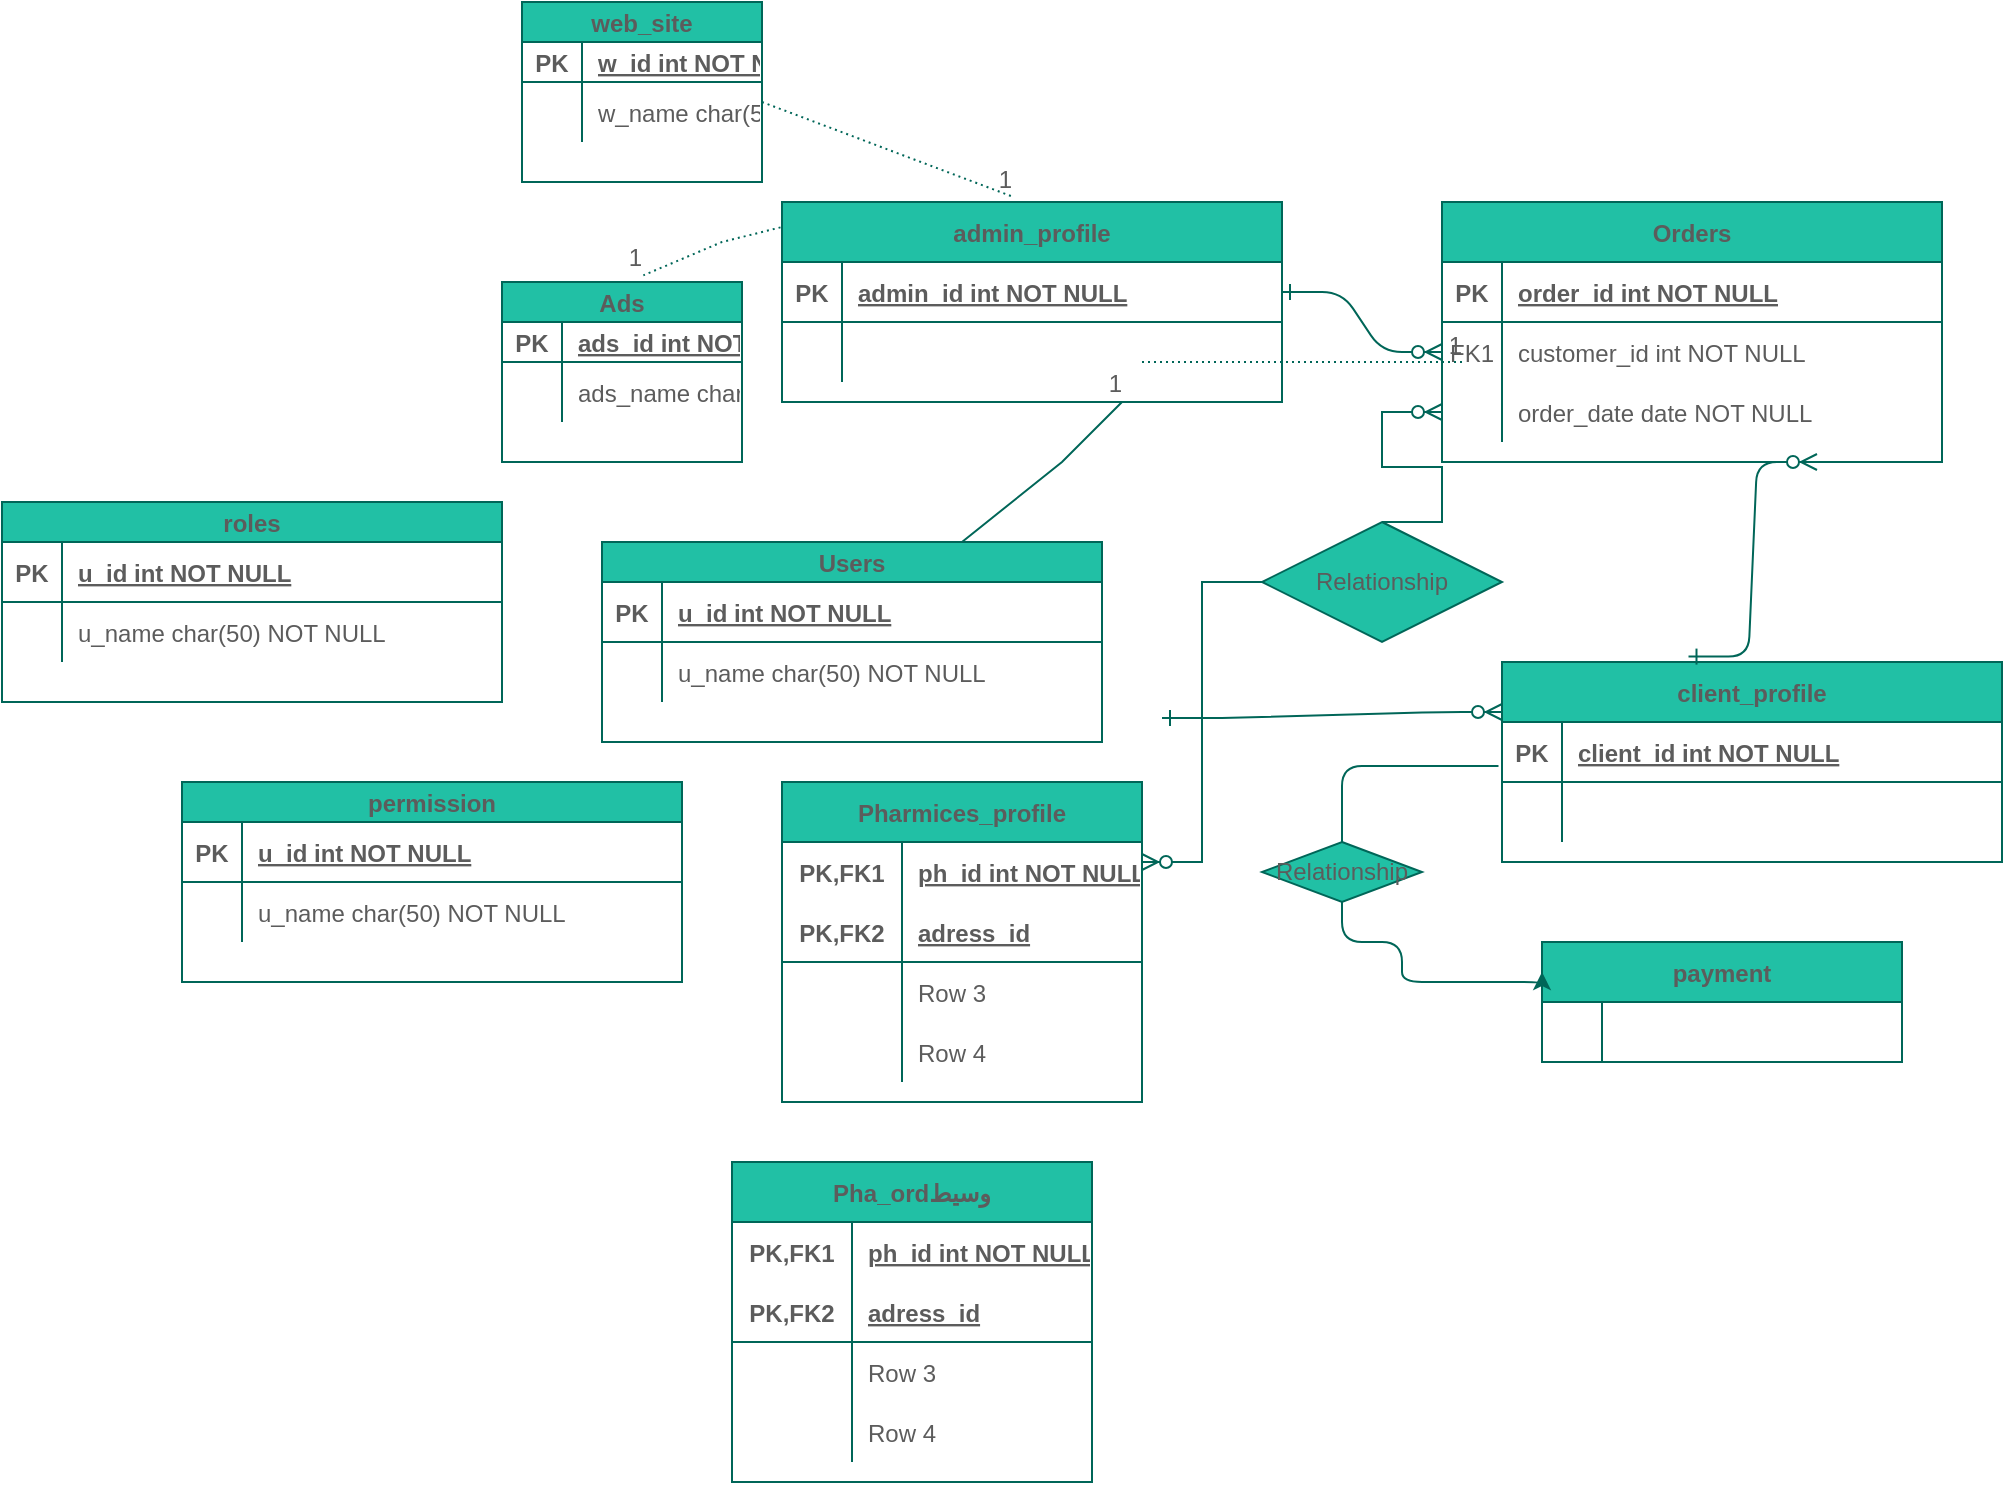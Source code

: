 <mxfile version="17.4.2" type="device"><diagram id="R2lEEEUBdFMjLlhIrx00" name="Page-1"><mxGraphModel dx="1625" dy="539" grid="1" gridSize="10" guides="1" tooltips="1" connect="1" arrows="1" fold="1" page="1" pageScale="1" pageWidth="850" pageHeight="1100" math="0" shadow="0" extFonts="Permanent Marker^https://fonts.googleapis.com/css?family=Permanent+Marker"><root><mxCell id="0"/><mxCell id="1" parent="0"/><mxCell id="C-vyLk0tnHw3VtMMgP7b-1" value="" style="edgeStyle=entityRelationEdgeStyle;endArrow=ERzeroToMany;startArrow=ERone;endFill=1;startFill=0;strokeColor=#006658;fontColor=#5C5C5C;" parent="1" source="C-vyLk0tnHw3VtMMgP7b-24" target="C-vyLk0tnHw3VtMMgP7b-6" edge="1"><mxGeometry width="100" height="100" relative="1" as="geometry"><mxPoint x="340" y="720" as="sourcePoint"/><mxPoint x="440" y="620" as="targetPoint"/></mxGeometry></mxCell><mxCell id="C-vyLk0tnHw3VtMMgP7b-2" value="Orders" style="shape=table;startSize=30;container=1;collapsible=1;childLayout=tableLayout;fixedRows=1;rowLines=0;fontStyle=1;align=center;resizeLast=1;fillColor=#21C0A5;strokeColor=#006658;fontColor=#5C5C5C;" parent="1" vertex="1"><mxGeometry x="450" y="120" width="250" height="130" as="geometry"/></mxCell><mxCell id="C-vyLk0tnHw3VtMMgP7b-3" value="" style="shape=partialRectangle;collapsible=0;dropTarget=0;pointerEvents=0;fillColor=none;points=[[0,0.5],[1,0.5]];portConstraint=eastwest;top=0;left=0;right=0;bottom=1;strokeColor=#006658;fontColor=#5C5C5C;" parent="C-vyLk0tnHw3VtMMgP7b-2" vertex="1"><mxGeometry y="30" width="250" height="30" as="geometry"/></mxCell><mxCell id="C-vyLk0tnHw3VtMMgP7b-4" value="PK" style="shape=partialRectangle;overflow=hidden;connectable=0;fillColor=none;top=0;left=0;bottom=0;right=0;fontStyle=1;strokeColor=#006658;fontColor=#5C5C5C;" parent="C-vyLk0tnHw3VtMMgP7b-3" vertex="1"><mxGeometry width="30" height="30" as="geometry"><mxRectangle width="30" height="30" as="alternateBounds"/></mxGeometry></mxCell><mxCell id="C-vyLk0tnHw3VtMMgP7b-5" value="order_id int NOT NULL " style="shape=partialRectangle;overflow=hidden;connectable=0;fillColor=none;top=0;left=0;bottom=0;right=0;align=left;spacingLeft=6;fontStyle=5;strokeColor=#006658;fontColor=#5C5C5C;" parent="C-vyLk0tnHw3VtMMgP7b-3" vertex="1"><mxGeometry x="30" width="220" height="30" as="geometry"><mxRectangle width="220" height="30" as="alternateBounds"/></mxGeometry></mxCell><mxCell id="C-vyLk0tnHw3VtMMgP7b-6" value="" style="shape=partialRectangle;collapsible=0;dropTarget=0;pointerEvents=0;fillColor=none;points=[[0,0.5],[1,0.5]];portConstraint=eastwest;top=0;left=0;right=0;bottom=0;strokeColor=#006658;fontColor=#5C5C5C;" parent="C-vyLk0tnHw3VtMMgP7b-2" vertex="1"><mxGeometry y="60" width="250" height="30" as="geometry"/></mxCell><mxCell id="C-vyLk0tnHw3VtMMgP7b-7" value="FK1" style="shape=partialRectangle;overflow=hidden;connectable=0;fillColor=none;top=0;left=0;bottom=0;right=0;strokeColor=#006658;fontColor=#5C5C5C;" parent="C-vyLk0tnHw3VtMMgP7b-6" vertex="1"><mxGeometry width="30" height="30" as="geometry"><mxRectangle width="30" height="30" as="alternateBounds"/></mxGeometry></mxCell><mxCell id="C-vyLk0tnHw3VtMMgP7b-8" value="customer_id int NOT NULL" style="shape=partialRectangle;overflow=hidden;connectable=0;fillColor=none;top=0;left=0;bottom=0;right=0;align=left;spacingLeft=6;strokeColor=#006658;fontColor=#5C5C5C;" parent="C-vyLk0tnHw3VtMMgP7b-6" vertex="1"><mxGeometry x="30" width="220" height="30" as="geometry"><mxRectangle width="220" height="30" as="alternateBounds"/></mxGeometry></mxCell><mxCell id="C-vyLk0tnHw3VtMMgP7b-9" value="" style="shape=partialRectangle;collapsible=0;dropTarget=0;pointerEvents=0;fillColor=none;points=[[0,0.5],[1,0.5]];portConstraint=eastwest;top=0;left=0;right=0;bottom=0;strokeColor=#006658;fontColor=#5C5C5C;" parent="C-vyLk0tnHw3VtMMgP7b-2" vertex="1"><mxGeometry y="90" width="250" height="30" as="geometry"/></mxCell><mxCell id="C-vyLk0tnHw3VtMMgP7b-10" value="" style="shape=partialRectangle;overflow=hidden;connectable=0;fillColor=none;top=0;left=0;bottom=0;right=0;strokeColor=#006658;fontColor=#5C5C5C;" parent="C-vyLk0tnHw3VtMMgP7b-9" vertex="1"><mxGeometry width="30" height="30" as="geometry"><mxRectangle width="30" height="30" as="alternateBounds"/></mxGeometry></mxCell><mxCell id="C-vyLk0tnHw3VtMMgP7b-11" value="order_date date NOT NULL" style="shape=partialRectangle;overflow=hidden;connectable=0;fillColor=none;top=0;left=0;bottom=0;right=0;align=left;spacingLeft=6;strokeColor=#006658;fontColor=#5C5C5C;" parent="C-vyLk0tnHw3VtMMgP7b-9" vertex="1"><mxGeometry x="30" width="220" height="30" as="geometry"><mxRectangle width="220" height="30" as="alternateBounds"/></mxGeometry></mxCell><mxCell id="C-vyLk0tnHw3VtMMgP7b-23" value="admin_profile" style="shape=table;startSize=30;container=1;collapsible=1;childLayout=tableLayout;fixedRows=1;rowLines=0;fontStyle=1;align=center;resizeLast=1;fillColor=#21C0A5;strokeColor=#006658;fontColor=#5C5C5C;" parent="1" vertex="1"><mxGeometry x="120" y="120" width="250" height="100" as="geometry"/></mxCell><mxCell id="C-vyLk0tnHw3VtMMgP7b-24" value="" style="shape=partialRectangle;collapsible=0;dropTarget=0;pointerEvents=0;fillColor=none;points=[[0,0.5],[1,0.5]];portConstraint=eastwest;top=0;left=0;right=0;bottom=1;strokeColor=#006658;fontColor=#5C5C5C;" parent="C-vyLk0tnHw3VtMMgP7b-23" vertex="1"><mxGeometry y="30" width="250" height="30" as="geometry"/></mxCell><mxCell id="C-vyLk0tnHw3VtMMgP7b-25" value="PK" style="shape=partialRectangle;overflow=hidden;connectable=0;fillColor=none;top=0;left=0;bottom=0;right=0;fontStyle=1;strokeColor=#006658;fontColor=#5C5C5C;" parent="C-vyLk0tnHw3VtMMgP7b-24" vertex="1"><mxGeometry width="30" height="30" as="geometry"><mxRectangle width="30" height="30" as="alternateBounds"/></mxGeometry></mxCell><mxCell id="C-vyLk0tnHw3VtMMgP7b-26" value="admin_id int NOT NULL " style="shape=partialRectangle;overflow=hidden;connectable=0;fillColor=none;top=0;left=0;bottom=0;right=0;align=left;spacingLeft=6;fontStyle=5;strokeColor=#006658;fontColor=#5C5C5C;" parent="C-vyLk0tnHw3VtMMgP7b-24" vertex="1"><mxGeometry x="30" width="220" height="30" as="geometry"><mxRectangle width="220" height="30" as="alternateBounds"/></mxGeometry></mxCell><mxCell id="C-vyLk0tnHw3VtMMgP7b-27" value="" style="shape=partialRectangle;collapsible=0;dropTarget=0;pointerEvents=0;fillColor=none;points=[[0,0.5],[1,0.5]];portConstraint=eastwest;top=0;left=0;right=0;bottom=0;strokeColor=#006658;fontColor=#5C5C5C;" parent="C-vyLk0tnHw3VtMMgP7b-23" vertex="1"><mxGeometry y="60" width="250" height="30" as="geometry"/></mxCell><mxCell id="C-vyLk0tnHw3VtMMgP7b-28" value="" style="shape=partialRectangle;overflow=hidden;connectable=0;fillColor=none;top=0;left=0;bottom=0;right=0;strokeColor=#006658;fontColor=#5C5C5C;" parent="C-vyLk0tnHw3VtMMgP7b-27" vertex="1"><mxGeometry width="30" height="30" as="geometry"><mxRectangle width="30" height="30" as="alternateBounds"/></mxGeometry></mxCell><mxCell id="C-vyLk0tnHw3VtMMgP7b-29" value="" style="shape=partialRectangle;overflow=hidden;connectable=0;fillColor=none;top=0;left=0;bottom=0;right=0;align=left;spacingLeft=6;strokeColor=#006658;fontColor=#5C5C5C;" parent="C-vyLk0tnHw3VtMMgP7b-27" vertex="1"><mxGeometry x="30" width="220" height="30" as="geometry"><mxRectangle width="220" height="30" as="alternateBounds"/></mxGeometry></mxCell><mxCell id="gOH7i66-4pn9SXp8370Y-1" value="Users" style="shape=table;startSize=20;container=1;collapsible=1;childLayout=tableLayout;fixedRows=1;rowLines=0;fontStyle=1;align=center;resizeLast=1;fillColor=#21C0A5;strokeColor=#006658;fontColor=#5C5C5C;" vertex="1" parent="1"><mxGeometry x="30" y="290" width="250" height="100" as="geometry"/></mxCell><mxCell id="gOH7i66-4pn9SXp8370Y-2" value="" style="shape=partialRectangle;collapsible=0;dropTarget=0;pointerEvents=0;fillColor=none;points=[[0,0.5],[1,0.5]];portConstraint=eastwest;top=0;left=0;right=0;bottom=1;strokeColor=#006658;fontColor=#5C5C5C;" vertex="1" parent="gOH7i66-4pn9SXp8370Y-1"><mxGeometry y="20" width="250" height="30" as="geometry"/></mxCell><mxCell id="gOH7i66-4pn9SXp8370Y-3" value="PK" style="shape=partialRectangle;overflow=hidden;connectable=0;fillColor=none;top=0;left=0;bottom=0;right=0;fontStyle=1;strokeColor=#006658;fontColor=#5C5C5C;" vertex="1" parent="gOH7i66-4pn9SXp8370Y-2"><mxGeometry width="30" height="30" as="geometry"><mxRectangle width="30" height="30" as="alternateBounds"/></mxGeometry></mxCell><mxCell id="gOH7i66-4pn9SXp8370Y-4" value="u_id int NOT NULL " style="shape=partialRectangle;overflow=hidden;connectable=0;fillColor=none;top=0;left=0;bottom=0;right=0;align=left;spacingLeft=6;fontStyle=5;strokeColor=#006658;fontColor=#5C5C5C;" vertex="1" parent="gOH7i66-4pn9SXp8370Y-2"><mxGeometry x="30" width="220" height="30" as="geometry"><mxRectangle width="220" height="30" as="alternateBounds"/></mxGeometry></mxCell><mxCell id="gOH7i66-4pn9SXp8370Y-5" value="" style="shape=partialRectangle;collapsible=0;dropTarget=0;pointerEvents=0;fillColor=none;points=[[0,0.5],[1,0.5]];portConstraint=eastwest;top=0;left=0;right=0;bottom=0;strokeColor=#006658;fontColor=#5C5C5C;" vertex="1" parent="gOH7i66-4pn9SXp8370Y-1"><mxGeometry y="50" width="250" height="30" as="geometry"/></mxCell><mxCell id="gOH7i66-4pn9SXp8370Y-6" value="" style="shape=partialRectangle;overflow=hidden;connectable=0;fillColor=none;top=0;left=0;bottom=0;right=0;strokeColor=#006658;fontColor=#5C5C5C;" vertex="1" parent="gOH7i66-4pn9SXp8370Y-5"><mxGeometry width="30" height="30" as="geometry"><mxRectangle width="30" height="30" as="alternateBounds"/></mxGeometry></mxCell><mxCell id="gOH7i66-4pn9SXp8370Y-7" value="u_name char(50) NOT NULL" style="shape=partialRectangle;overflow=hidden;connectable=0;fillColor=none;top=0;left=0;bottom=0;right=0;align=left;spacingLeft=6;strokeColor=#006658;fontColor=#5C5C5C;" vertex="1" parent="gOH7i66-4pn9SXp8370Y-5"><mxGeometry x="30" width="220" height="30" as="geometry"><mxRectangle width="220" height="30" as="alternateBounds"/></mxGeometry></mxCell><mxCell id="gOH7i66-4pn9SXp8370Y-24" value="client_profile" style="shape=table;startSize=30;container=1;collapsible=1;childLayout=tableLayout;fixedRows=1;rowLines=0;fontStyle=1;align=center;resizeLast=1;fillColor=#21C0A5;strokeColor=#006658;fontColor=#5C5C5C;" vertex="1" parent="1"><mxGeometry x="480" y="350" width="250" height="100" as="geometry"/></mxCell><mxCell id="gOH7i66-4pn9SXp8370Y-25" value="" style="shape=partialRectangle;collapsible=0;dropTarget=0;pointerEvents=0;fillColor=none;points=[[0,0.5],[1,0.5]];portConstraint=eastwest;top=0;left=0;right=0;bottom=1;strokeColor=#006658;fontColor=#5C5C5C;" vertex="1" parent="gOH7i66-4pn9SXp8370Y-24"><mxGeometry y="30" width="250" height="30" as="geometry"/></mxCell><mxCell id="gOH7i66-4pn9SXp8370Y-26" value="PK" style="shape=partialRectangle;overflow=hidden;connectable=0;fillColor=none;top=0;left=0;bottom=0;right=0;fontStyle=1;strokeColor=#006658;fontColor=#5C5C5C;" vertex="1" parent="gOH7i66-4pn9SXp8370Y-25"><mxGeometry width="30" height="30" as="geometry"><mxRectangle width="30" height="30" as="alternateBounds"/></mxGeometry></mxCell><mxCell id="gOH7i66-4pn9SXp8370Y-27" value="client_id int NOT NULL " style="shape=partialRectangle;overflow=hidden;connectable=0;fillColor=none;top=0;left=0;bottom=0;right=0;align=left;spacingLeft=6;fontStyle=5;strokeColor=#006658;fontColor=#5C5C5C;" vertex="1" parent="gOH7i66-4pn9SXp8370Y-25"><mxGeometry x="30" width="220" height="30" as="geometry"><mxRectangle width="220" height="30" as="alternateBounds"/></mxGeometry></mxCell><mxCell id="gOH7i66-4pn9SXp8370Y-28" value="" style="shape=partialRectangle;collapsible=0;dropTarget=0;pointerEvents=0;fillColor=none;points=[[0,0.5],[1,0.5]];portConstraint=eastwest;top=0;left=0;right=0;bottom=0;strokeColor=#006658;fontColor=#5C5C5C;" vertex="1" parent="gOH7i66-4pn9SXp8370Y-24"><mxGeometry y="60" width="250" height="30" as="geometry"/></mxCell><mxCell id="gOH7i66-4pn9SXp8370Y-29" value="" style="shape=partialRectangle;overflow=hidden;connectable=0;fillColor=none;top=0;left=0;bottom=0;right=0;strokeColor=#006658;fontColor=#5C5C5C;" vertex="1" parent="gOH7i66-4pn9SXp8370Y-28"><mxGeometry width="30" height="30" as="geometry"><mxRectangle width="30" height="30" as="alternateBounds"/></mxGeometry></mxCell><mxCell id="gOH7i66-4pn9SXp8370Y-30" value="" style="shape=partialRectangle;overflow=hidden;connectable=0;fillColor=none;top=0;left=0;bottom=0;right=0;align=left;spacingLeft=6;strokeColor=#006658;fontColor=#5C5C5C;" vertex="1" parent="gOH7i66-4pn9SXp8370Y-28"><mxGeometry x="30" width="220" height="30" as="geometry"><mxRectangle width="220" height="30" as="alternateBounds"/></mxGeometry></mxCell><mxCell id="gOH7i66-4pn9SXp8370Y-31" value="" style="edgeStyle=entityRelationEdgeStyle;endArrow=ERzeroToMany;startArrow=ERone;endFill=1;startFill=0;exitX=0.416;exitY=-0.02;exitDx=0;exitDy=0;exitPerimeter=0;entryX=0;entryY=0.25;entryDx=0;entryDy=0;strokeColor=#006658;fontColor=#5C5C5C;" edge="1" parent="1" target="gOH7i66-4pn9SXp8370Y-24"><mxGeometry width="100" height="100" relative="1" as="geometry"><mxPoint x="310" y="378" as="sourcePoint"/><mxPoint x="436" y="340" as="targetPoint"/></mxGeometry></mxCell><mxCell id="gOH7i66-4pn9SXp8370Y-33" value="" style="edgeStyle=entityRelationEdgeStyle;fontSize=12;html=1;endArrow=ERzeroToMany;endFill=1;startArrow=none;rounded=0;entryX=0;entryY=0.5;entryDx=0;entryDy=0;strokeColor=#006658;fontColor=#5C5C5C;exitX=0.5;exitY=0;exitDx=0;exitDy=0;" edge="1" parent="1" source="gOH7i66-4pn9SXp8370Y-75" target="C-vyLk0tnHw3VtMMgP7b-9"><mxGeometry width="100" height="100" relative="1" as="geometry"><mxPoint x="300" y="450" as="sourcePoint"/><mxPoint x="400" y="350" as="targetPoint"/></mxGeometry></mxCell><mxCell id="gOH7i66-4pn9SXp8370Y-34" value="" style="edgeStyle=entityRelationEdgeStyle;endArrow=ERzeroToMany;startArrow=ERone;endFill=1;startFill=0;exitX=0.373;exitY=-0.027;exitDx=0;exitDy=0;exitPerimeter=0;entryX=0.75;entryY=1;entryDx=0;entryDy=0;strokeColor=#006658;fontColor=#5C5C5C;" edge="1" parent="1" source="gOH7i66-4pn9SXp8370Y-24" target="C-vyLk0tnHw3VtMMgP7b-2"><mxGeometry width="100" height="100" relative="1" as="geometry"><mxPoint x="460" y="290" as="sourcePoint"/><mxPoint x="650" y="297" as="targetPoint"/></mxGeometry></mxCell><mxCell id="gOH7i66-4pn9SXp8370Y-35" value="Ads" style="shape=table;startSize=20;container=1;collapsible=1;childLayout=tableLayout;fixedRows=1;rowLines=0;fontStyle=1;align=center;resizeLast=1;fillColor=#21C0A5;strokeColor=#006658;fontColor=#5C5C5C;" vertex="1" parent="1"><mxGeometry x="-20" y="160" width="120" height="90" as="geometry"/></mxCell><mxCell id="gOH7i66-4pn9SXp8370Y-36" value="" style="shape=partialRectangle;collapsible=0;dropTarget=0;pointerEvents=0;fillColor=none;points=[[0,0.5],[1,0.5]];portConstraint=eastwest;top=0;left=0;right=0;bottom=1;strokeColor=#006658;fontColor=#5C5C5C;" vertex="1" parent="gOH7i66-4pn9SXp8370Y-35"><mxGeometry y="20" width="120" height="20" as="geometry"/></mxCell><mxCell id="gOH7i66-4pn9SXp8370Y-37" value="PK" style="shape=partialRectangle;overflow=hidden;connectable=0;fillColor=none;top=0;left=0;bottom=0;right=0;fontStyle=1;strokeColor=#006658;fontColor=#5C5C5C;" vertex="1" parent="gOH7i66-4pn9SXp8370Y-36"><mxGeometry width="30" height="20" as="geometry"><mxRectangle width="30" height="20" as="alternateBounds"/></mxGeometry></mxCell><mxCell id="gOH7i66-4pn9SXp8370Y-38" value="ads_id int NOT NULL " style="shape=partialRectangle;overflow=hidden;connectable=0;fillColor=none;top=0;left=0;bottom=0;right=0;align=left;spacingLeft=6;fontStyle=5;strokeColor=#006658;fontColor=#5C5C5C;" vertex="1" parent="gOH7i66-4pn9SXp8370Y-36"><mxGeometry x="30" width="90" height="20" as="geometry"><mxRectangle width="90" height="20" as="alternateBounds"/></mxGeometry></mxCell><mxCell id="gOH7i66-4pn9SXp8370Y-39" value="" style="shape=partialRectangle;collapsible=0;dropTarget=0;pointerEvents=0;fillColor=none;points=[[0,0.5],[1,0.5]];portConstraint=eastwest;top=0;left=0;right=0;bottom=0;strokeColor=#006658;fontColor=#5C5C5C;" vertex="1" parent="gOH7i66-4pn9SXp8370Y-35"><mxGeometry y="40" width="120" height="30" as="geometry"/></mxCell><mxCell id="gOH7i66-4pn9SXp8370Y-40" value="" style="shape=partialRectangle;overflow=hidden;connectable=0;fillColor=none;top=0;left=0;bottom=0;right=0;strokeColor=#006658;fontColor=#5C5C5C;" vertex="1" parent="gOH7i66-4pn9SXp8370Y-39"><mxGeometry width="30" height="30" as="geometry"><mxRectangle width="30" height="30" as="alternateBounds"/></mxGeometry></mxCell><mxCell id="gOH7i66-4pn9SXp8370Y-41" value="ads_name char(50) NOT NULL" style="shape=partialRectangle;overflow=hidden;connectable=0;fillColor=none;top=0;left=0;bottom=0;right=0;align=left;spacingLeft=6;strokeColor=#006658;fontColor=#5C5C5C;" vertex="1" parent="gOH7i66-4pn9SXp8370Y-39"><mxGeometry x="30" width="90" height="30" as="geometry"><mxRectangle width="90" height="30" as="alternateBounds"/></mxGeometry></mxCell><mxCell id="gOH7i66-4pn9SXp8370Y-42" value="web_site" style="shape=table;startSize=20;container=1;collapsible=1;childLayout=tableLayout;fixedRows=1;rowLines=0;fontStyle=1;align=center;resizeLast=1;fillColor=#21C0A5;strokeColor=#006658;fontColor=#5C5C5C;" vertex="1" parent="1"><mxGeometry x="-10" y="20" width="120" height="90" as="geometry"/></mxCell><mxCell id="gOH7i66-4pn9SXp8370Y-43" value="" style="shape=partialRectangle;collapsible=0;dropTarget=0;pointerEvents=0;fillColor=none;points=[[0,0.5],[1,0.5]];portConstraint=eastwest;top=0;left=0;right=0;bottom=1;strokeColor=#006658;fontColor=#5C5C5C;" vertex="1" parent="gOH7i66-4pn9SXp8370Y-42"><mxGeometry y="20" width="120" height="20" as="geometry"/></mxCell><mxCell id="gOH7i66-4pn9SXp8370Y-44" value="PK" style="shape=partialRectangle;overflow=hidden;connectable=0;fillColor=none;top=0;left=0;bottom=0;right=0;fontStyle=1;strokeColor=#006658;fontColor=#5C5C5C;" vertex="1" parent="gOH7i66-4pn9SXp8370Y-43"><mxGeometry width="30" height="20" as="geometry"><mxRectangle width="30" height="20" as="alternateBounds"/></mxGeometry></mxCell><mxCell id="gOH7i66-4pn9SXp8370Y-45" value="w_id int NOT NULL " style="shape=partialRectangle;overflow=hidden;connectable=0;fillColor=none;top=0;left=0;bottom=0;right=0;align=left;spacingLeft=6;fontStyle=5;strokeColor=#006658;fontColor=#5C5C5C;" vertex="1" parent="gOH7i66-4pn9SXp8370Y-43"><mxGeometry x="30" width="90" height="20" as="geometry"><mxRectangle width="90" height="20" as="alternateBounds"/></mxGeometry></mxCell><mxCell id="gOH7i66-4pn9SXp8370Y-46" value="" style="shape=partialRectangle;collapsible=0;dropTarget=0;pointerEvents=0;fillColor=none;points=[[0,0.5],[1,0.5]];portConstraint=eastwest;top=0;left=0;right=0;bottom=0;strokeColor=#006658;fontColor=#5C5C5C;" vertex="1" parent="gOH7i66-4pn9SXp8370Y-42"><mxGeometry y="40" width="120" height="30" as="geometry"/></mxCell><mxCell id="gOH7i66-4pn9SXp8370Y-47" value="" style="shape=partialRectangle;overflow=hidden;connectable=0;fillColor=none;top=0;left=0;bottom=0;right=0;strokeColor=#006658;fontColor=#5C5C5C;" vertex="1" parent="gOH7i66-4pn9SXp8370Y-46"><mxGeometry width="30" height="30" as="geometry"><mxRectangle width="30" height="30" as="alternateBounds"/></mxGeometry></mxCell><mxCell id="gOH7i66-4pn9SXp8370Y-48" value="w_name char(50) NOT NULL" style="shape=partialRectangle;overflow=hidden;connectable=0;fillColor=none;top=0;left=0;bottom=0;right=0;align=left;spacingLeft=6;strokeColor=#006658;fontColor=#5C5C5C;" vertex="1" parent="gOH7i66-4pn9SXp8370Y-46"><mxGeometry x="30" width="90" height="30" as="geometry"><mxRectangle width="90" height="30" as="alternateBounds"/></mxGeometry></mxCell><mxCell id="gOH7i66-4pn9SXp8370Y-53" value="" style="endArrow=none;html=1;rounded=0;dashed=1;dashPattern=1 2;strokeColor=#006658;fontColor=#5C5C5C;" edge="1" parent="1"><mxGeometry relative="1" as="geometry"><mxPoint x="300" y="200" as="sourcePoint"/><mxPoint x="460" y="200" as="targetPoint"/></mxGeometry></mxCell><mxCell id="gOH7i66-4pn9SXp8370Y-54" value="1" style="resizable=0;html=1;align=right;verticalAlign=bottom;fillColor=#21C0A5;strokeColor=#006658;fontColor=#5C5C5C;" connectable="0" vertex="1" parent="gOH7i66-4pn9SXp8370Y-53"><mxGeometry x="1" relative="1" as="geometry"/></mxCell><mxCell id="gOH7i66-4pn9SXp8370Y-55" value="" style="endArrow=none;html=1;rounded=0;dashed=1;dashPattern=1 2;entryX=0.461;entryY=-0.027;entryDx=0;entryDy=0;entryPerimeter=0;strokeColor=#006658;fontColor=#5C5C5C;" edge="1" parent="1" target="C-vyLk0tnHw3VtMMgP7b-23"><mxGeometry relative="1" as="geometry"><mxPoint x="110" y="70" as="sourcePoint"/><mxPoint x="270" y="70" as="targetPoint"/><Array as="points"/></mxGeometry></mxCell><mxCell id="gOH7i66-4pn9SXp8370Y-56" value="1" style="resizable=0;html=1;align=right;verticalAlign=bottom;fillColor=#21C0A5;strokeColor=#006658;fontColor=#5C5C5C;" connectable="0" vertex="1" parent="gOH7i66-4pn9SXp8370Y-55"><mxGeometry x="1" relative="1" as="geometry"/></mxCell><mxCell id="gOH7i66-4pn9SXp8370Y-57" value="" style="endArrow=none;html=1;rounded=0;dashed=1;dashPattern=1 2;entryX=0.589;entryY=-0.037;entryDx=0;entryDy=0;exitX=-0.003;exitY=0.127;exitDx=0;exitDy=0;exitPerimeter=0;entryPerimeter=0;strokeColor=#006658;fontColor=#5C5C5C;" edge="1" parent="1" source="C-vyLk0tnHw3VtMMgP7b-23" target="gOH7i66-4pn9SXp8370Y-35"><mxGeometry relative="1" as="geometry"><mxPoint x="120" y="80" as="sourcePoint"/><mxPoint x="245.25" y="127.3" as="targetPoint"/><Array as="points"><mxPoint x="90" y="140"/></Array></mxGeometry></mxCell><mxCell id="gOH7i66-4pn9SXp8370Y-58" value="1" style="resizable=0;html=1;align=right;verticalAlign=bottom;fillColor=#21C0A5;strokeColor=#006658;fontColor=#5C5C5C;" connectable="0" vertex="1" parent="gOH7i66-4pn9SXp8370Y-57"><mxGeometry x="1" relative="1" as="geometry"/></mxCell><mxCell id="gOH7i66-4pn9SXp8370Y-64" value="" style="endArrow=none;html=1;rounded=0;strokeColor=#006658;fontColor=#5C5C5C;" edge="1" parent="1"><mxGeometry relative="1" as="geometry"><mxPoint x="210" y="290" as="sourcePoint"/><mxPoint x="290" y="220" as="targetPoint"/><Array as="points"><mxPoint x="260" y="250"/></Array></mxGeometry></mxCell><mxCell id="gOH7i66-4pn9SXp8370Y-65" value="1" style="resizable=0;html=1;align=right;verticalAlign=bottom;fillColor=#21C0A5;strokeColor=#006658;fontColor=#5C5C5C;" connectable="0" vertex="1" parent="gOH7i66-4pn9SXp8370Y-64"><mxGeometry x="1" relative="1" as="geometry"/></mxCell><mxCell id="gOH7i66-4pn9SXp8370Y-66" value="payment" style="shape=table;startSize=30;container=1;collapsible=1;childLayout=tableLayout;fixedRows=1;rowLines=0;fontStyle=1;align=center;resizeLast=1;fillColor=#21C0A5;strokeColor=#006658;fontColor=#5C5C5C;" vertex="1" parent="1"><mxGeometry x="500" y="490" width="180" height="60" as="geometry"/></mxCell><mxCell id="gOH7i66-4pn9SXp8370Y-70" value="" style="shape=partialRectangle;collapsible=0;dropTarget=0;pointerEvents=0;fillColor=none;points=[[0,0.5],[1,0.5]];portConstraint=eastwest;top=0;left=0;right=0;bottom=0;strokeColor=#006658;fontColor=#5C5C5C;" vertex="1" parent="gOH7i66-4pn9SXp8370Y-66"><mxGeometry y="30" width="180" height="30" as="geometry"/></mxCell><mxCell id="gOH7i66-4pn9SXp8370Y-71" value="" style="shape=partialRectangle;overflow=hidden;connectable=0;fillColor=none;top=0;left=0;bottom=0;right=0;strokeColor=#006658;fontColor=#5C5C5C;" vertex="1" parent="gOH7i66-4pn9SXp8370Y-70"><mxGeometry width="30" height="30" as="geometry"><mxRectangle width="30" height="30" as="alternateBounds"/></mxGeometry></mxCell><mxCell id="gOH7i66-4pn9SXp8370Y-72" value="" style="shape=partialRectangle;overflow=hidden;connectable=0;fillColor=none;top=0;left=0;bottom=0;right=0;align=left;spacingLeft=6;strokeColor=#006658;fontColor=#5C5C5C;" vertex="1" parent="gOH7i66-4pn9SXp8370Y-70"><mxGeometry x="30" width="150" height="30" as="geometry"><mxRectangle width="150" height="30" as="alternateBounds"/></mxGeometry></mxCell><mxCell id="gOH7i66-4pn9SXp8370Y-75" value="Relationship" style="shape=rhombus;perimeter=rhombusPerimeter;whiteSpace=wrap;html=1;align=center;rounded=0;sketch=0;fontColor=#5C5C5C;strokeColor=#006658;fillColor=#21C0A5;" vertex="1" parent="1"><mxGeometry x="360" y="280" width="120" height="60" as="geometry"/></mxCell><mxCell id="gOH7i66-4pn9SXp8370Y-76" value="" style="edgeStyle=entityRelationEdgeStyle;fontSize=12;html=1;endArrow=none;endFill=1;startArrow=ERzeroToMany;rounded=0;entryX=0;entryY=0.5;entryDx=0;entryDy=0;strokeColor=#006658;fontColor=#5C5C5C;" edge="1" parent="1" target="gOH7i66-4pn9SXp8370Y-75"><mxGeometry width="100" height="100" relative="1" as="geometry"><mxPoint x="300" y="450" as="sourcePoint"/><mxPoint x="450" y="225" as="targetPoint"/></mxGeometry></mxCell><mxCell id="gOH7i66-4pn9SXp8370Y-86" value="" style="edgeStyle=orthogonalEdgeStyle;curved=0;rounded=1;sketch=0;orthogonalLoop=1;jettySize=auto;html=1;fontColor=#5C5C5C;strokeColor=#006658;fillColor=#21C0A5;startArrow=none;entryX=0;entryY=0.25;entryDx=0;entryDy=0;" edge="1" parent="1" source="gOH7i66-4pn9SXp8370Y-83" target="gOH7i66-4pn9SXp8370Y-66"><mxGeometry relative="1" as="geometry"><mxPoint x="470" y="400" as="sourcePoint"/><Array as="points"><mxPoint x="400" y="490"/><mxPoint x="430" y="490"/><mxPoint x="430" y="510"/><mxPoint x="500" y="510"/></Array></mxGeometry></mxCell><mxCell id="gOH7i66-4pn9SXp8370Y-83" value="Relationship" style="shape=rhombus;perimeter=rhombusPerimeter;whiteSpace=wrap;html=1;align=center;rounded=0;sketch=0;fontColor=#5C5C5C;strokeColor=#006658;fillColor=#21C0A5;" vertex="1" parent="1"><mxGeometry x="360" y="440" width="80" height="30" as="geometry"/></mxCell><mxCell id="gOH7i66-4pn9SXp8370Y-87" value="" style="edgeStyle=orthogonalEdgeStyle;curved=0;rounded=1;sketch=0;orthogonalLoop=1;jettySize=auto;html=1;fontColor=#5C5C5C;strokeColor=#006658;fillColor=#21C0A5;endArrow=none;exitX=-0.007;exitY=0.733;exitDx=0;exitDy=0;exitPerimeter=0;" edge="1" parent="1" source="gOH7i66-4pn9SXp8370Y-25" target="gOH7i66-4pn9SXp8370Y-83"><mxGeometry relative="1" as="geometry"><mxPoint x="470" y="400" as="sourcePoint"/><mxPoint x="390" y="555" as="targetPoint"/></mxGeometry></mxCell><mxCell id="gOH7i66-4pn9SXp8370Y-88" value="Pharmices_profile" style="shape=table;startSize=30;container=1;collapsible=1;childLayout=tableLayout;fixedRows=1;rowLines=0;fontStyle=1;align=center;resizeLast=1;rounded=0;sketch=0;fontColor=#5C5C5C;strokeColor=#006658;fillColor=#21C0A5;" vertex="1" parent="1"><mxGeometry x="120" y="410" width="180" height="160" as="geometry"/></mxCell><mxCell id="gOH7i66-4pn9SXp8370Y-89" value="" style="shape=tableRow;horizontal=0;startSize=0;swimlaneHead=0;swimlaneBody=0;fillColor=none;collapsible=0;dropTarget=0;points=[[0,0.5],[1,0.5]];portConstraint=eastwest;top=0;left=0;right=0;bottom=0;rounded=0;sketch=0;fontColor=#5C5C5C;strokeColor=#006658;" vertex="1" parent="gOH7i66-4pn9SXp8370Y-88"><mxGeometry y="30" width="180" height="30" as="geometry"/></mxCell><mxCell id="gOH7i66-4pn9SXp8370Y-90" value="PK,FK1" style="shape=partialRectangle;connectable=0;fillColor=none;top=0;left=0;bottom=0;right=0;fontStyle=1;overflow=hidden;rounded=0;sketch=0;fontColor=#5C5C5C;strokeColor=#006658;" vertex="1" parent="gOH7i66-4pn9SXp8370Y-89"><mxGeometry width="60" height="30" as="geometry"><mxRectangle width="60" height="30" as="alternateBounds"/></mxGeometry></mxCell><mxCell id="gOH7i66-4pn9SXp8370Y-91" value="ph_id int NOT NULL" style="shape=partialRectangle;connectable=0;fillColor=none;top=0;left=0;bottom=0;right=0;align=left;spacingLeft=6;fontStyle=5;overflow=hidden;rounded=0;sketch=0;fontColor=#5C5C5C;strokeColor=#006658;" vertex="1" parent="gOH7i66-4pn9SXp8370Y-89"><mxGeometry x="60" width="120" height="30" as="geometry"><mxRectangle width="120" height="30" as="alternateBounds"/></mxGeometry></mxCell><mxCell id="gOH7i66-4pn9SXp8370Y-92" value="" style="shape=tableRow;horizontal=0;startSize=0;swimlaneHead=0;swimlaneBody=0;fillColor=none;collapsible=0;dropTarget=0;points=[[0,0.5],[1,0.5]];portConstraint=eastwest;top=0;left=0;right=0;bottom=1;rounded=0;sketch=0;fontColor=#5C5C5C;strokeColor=#006658;" vertex="1" parent="gOH7i66-4pn9SXp8370Y-88"><mxGeometry y="60" width="180" height="30" as="geometry"/></mxCell><mxCell id="gOH7i66-4pn9SXp8370Y-93" value="PK,FK2" style="shape=partialRectangle;connectable=0;fillColor=none;top=0;left=0;bottom=0;right=0;fontStyle=1;overflow=hidden;rounded=0;sketch=0;fontColor=#5C5C5C;strokeColor=#006658;" vertex="1" parent="gOH7i66-4pn9SXp8370Y-92"><mxGeometry width="60" height="30" as="geometry"><mxRectangle width="60" height="30" as="alternateBounds"/></mxGeometry></mxCell><mxCell id="gOH7i66-4pn9SXp8370Y-94" value="adress_id" style="shape=partialRectangle;connectable=0;fillColor=none;top=0;left=0;bottom=0;right=0;align=left;spacingLeft=6;fontStyle=5;overflow=hidden;rounded=0;sketch=0;fontColor=#5C5C5C;strokeColor=#006658;" vertex="1" parent="gOH7i66-4pn9SXp8370Y-92"><mxGeometry x="60" width="120" height="30" as="geometry"><mxRectangle width="120" height="30" as="alternateBounds"/></mxGeometry></mxCell><mxCell id="gOH7i66-4pn9SXp8370Y-95" value="" style="shape=tableRow;horizontal=0;startSize=0;swimlaneHead=0;swimlaneBody=0;fillColor=none;collapsible=0;dropTarget=0;points=[[0,0.5],[1,0.5]];portConstraint=eastwest;top=0;left=0;right=0;bottom=0;rounded=0;sketch=0;fontColor=#5C5C5C;strokeColor=#006658;" vertex="1" parent="gOH7i66-4pn9SXp8370Y-88"><mxGeometry y="90" width="180" height="30" as="geometry"/></mxCell><mxCell id="gOH7i66-4pn9SXp8370Y-96" value="" style="shape=partialRectangle;connectable=0;fillColor=none;top=0;left=0;bottom=0;right=0;editable=1;overflow=hidden;rounded=0;sketch=0;fontColor=#5C5C5C;strokeColor=#006658;" vertex="1" parent="gOH7i66-4pn9SXp8370Y-95"><mxGeometry width="60" height="30" as="geometry"><mxRectangle width="60" height="30" as="alternateBounds"/></mxGeometry></mxCell><mxCell id="gOH7i66-4pn9SXp8370Y-97" value="Row 3" style="shape=partialRectangle;connectable=0;fillColor=none;top=0;left=0;bottom=0;right=0;align=left;spacingLeft=6;overflow=hidden;rounded=0;sketch=0;fontColor=#5C5C5C;strokeColor=#006658;" vertex="1" parent="gOH7i66-4pn9SXp8370Y-95"><mxGeometry x="60" width="120" height="30" as="geometry"><mxRectangle width="120" height="30" as="alternateBounds"/></mxGeometry></mxCell><mxCell id="gOH7i66-4pn9SXp8370Y-98" value="" style="shape=tableRow;horizontal=0;startSize=0;swimlaneHead=0;swimlaneBody=0;fillColor=none;collapsible=0;dropTarget=0;points=[[0,0.5],[1,0.5]];portConstraint=eastwest;top=0;left=0;right=0;bottom=0;rounded=0;sketch=0;fontColor=#5C5C5C;strokeColor=#006658;" vertex="1" parent="gOH7i66-4pn9SXp8370Y-88"><mxGeometry y="120" width="180" height="30" as="geometry"/></mxCell><mxCell id="gOH7i66-4pn9SXp8370Y-99" value="" style="shape=partialRectangle;connectable=0;fillColor=none;top=0;left=0;bottom=0;right=0;editable=1;overflow=hidden;rounded=0;sketch=0;fontColor=#5C5C5C;strokeColor=#006658;" vertex="1" parent="gOH7i66-4pn9SXp8370Y-98"><mxGeometry width="60" height="30" as="geometry"><mxRectangle width="60" height="30" as="alternateBounds"/></mxGeometry></mxCell><mxCell id="gOH7i66-4pn9SXp8370Y-100" value="Row 4" style="shape=partialRectangle;connectable=0;fillColor=none;top=0;left=0;bottom=0;right=0;align=left;spacingLeft=6;overflow=hidden;rounded=0;sketch=0;fontColor=#5C5C5C;strokeColor=#006658;" vertex="1" parent="gOH7i66-4pn9SXp8370Y-98"><mxGeometry x="60" width="120" height="30" as="geometry"><mxRectangle width="120" height="30" as="alternateBounds"/></mxGeometry></mxCell><mxCell id="gOH7i66-4pn9SXp8370Y-102" value="Pha_ordوسيط" style="shape=table;startSize=30;container=1;collapsible=1;childLayout=tableLayout;fixedRows=1;rowLines=0;fontStyle=1;align=center;resizeLast=1;rounded=0;sketch=0;fontColor=#5C5C5C;strokeColor=#006658;fillColor=#21C0A5;" vertex="1" parent="1"><mxGeometry x="95" y="600" width="180" height="160" as="geometry"/></mxCell><mxCell id="gOH7i66-4pn9SXp8370Y-103" value="" style="shape=tableRow;horizontal=0;startSize=0;swimlaneHead=0;swimlaneBody=0;fillColor=none;collapsible=0;dropTarget=0;points=[[0,0.5],[1,0.5]];portConstraint=eastwest;top=0;left=0;right=0;bottom=0;rounded=0;sketch=0;fontColor=#5C5C5C;strokeColor=#006658;" vertex="1" parent="gOH7i66-4pn9SXp8370Y-102"><mxGeometry y="30" width="180" height="30" as="geometry"/></mxCell><mxCell id="gOH7i66-4pn9SXp8370Y-104" value="PK,FK1" style="shape=partialRectangle;connectable=0;fillColor=none;top=0;left=0;bottom=0;right=0;fontStyle=1;overflow=hidden;rounded=0;sketch=0;fontColor=#5C5C5C;strokeColor=#006658;" vertex="1" parent="gOH7i66-4pn9SXp8370Y-103"><mxGeometry width="60" height="30" as="geometry"><mxRectangle width="60" height="30" as="alternateBounds"/></mxGeometry></mxCell><mxCell id="gOH7i66-4pn9SXp8370Y-105" value="ph_id int NOT NULL" style="shape=partialRectangle;connectable=0;fillColor=none;top=0;left=0;bottom=0;right=0;align=left;spacingLeft=6;fontStyle=5;overflow=hidden;rounded=0;sketch=0;fontColor=#5C5C5C;strokeColor=#006658;" vertex="1" parent="gOH7i66-4pn9SXp8370Y-103"><mxGeometry x="60" width="120" height="30" as="geometry"><mxRectangle width="120" height="30" as="alternateBounds"/></mxGeometry></mxCell><mxCell id="gOH7i66-4pn9SXp8370Y-106" value="" style="shape=tableRow;horizontal=0;startSize=0;swimlaneHead=0;swimlaneBody=0;fillColor=none;collapsible=0;dropTarget=0;points=[[0,0.5],[1,0.5]];portConstraint=eastwest;top=0;left=0;right=0;bottom=1;rounded=0;sketch=0;fontColor=#5C5C5C;strokeColor=#006658;" vertex="1" parent="gOH7i66-4pn9SXp8370Y-102"><mxGeometry y="60" width="180" height="30" as="geometry"/></mxCell><mxCell id="gOH7i66-4pn9SXp8370Y-107" value="PK,FK2" style="shape=partialRectangle;connectable=0;fillColor=none;top=0;left=0;bottom=0;right=0;fontStyle=1;overflow=hidden;rounded=0;sketch=0;fontColor=#5C5C5C;strokeColor=#006658;" vertex="1" parent="gOH7i66-4pn9SXp8370Y-106"><mxGeometry width="60" height="30" as="geometry"><mxRectangle width="60" height="30" as="alternateBounds"/></mxGeometry></mxCell><mxCell id="gOH7i66-4pn9SXp8370Y-108" value="adress_id" style="shape=partialRectangle;connectable=0;fillColor=none;top=0;left=0;bottom=0;right=0;align=left;spacingLeft=6;fontStyle=5;overflow=hidden;rounded=0;sketch=0;fontColor=#5C5C5C;strokeColor=#006658;" vertex="1" parent="gOH7i66-4pn9SXp8370Y-106"><mxGeometry x="60" width="120" height="30" as="geometry"><mxRectangle width="120" height="30" as="alternateBounds"/></mxGeometry></mxCell><mxCell id="gOH7i66-4pn9SXp8370Y-109" value="" style="shape=tableRow;horizontal=0;startSize=0;swimlaneHead=0;swimlaneBody=0;fillColor=none;collapsible=0;dropTarget=0;points=[[0,0.5],[1,0.5]];portConstraint=eastwest;top=0;left=0;right=0;bottom=0;rounded=0;sketch=0;fontColor=#5C5C5C;strokeColor=#006658;" vertex="1" parent="gOH7i66-4pn9SXp8370Y-102"><mxGeometry y="90" width="180" height="30" as="geometry"/></mxCell><mxCell id="gOH7i66-4pn9SXp8370Y-110" value="" style="shape=partialRectangle;connectable=0;fillColor=none;top=0;left=0;bottom=0;right=0;editable=1;overflow=hidden;rounded=0;sketch=0;fontColor=#5C5C5C;strokeColor=#006658;" vertex="1" parent="gOH7i66-4pn9SXp8370Y-109"><mxGeometry width="60" height="30" as="geometry"><mxRectangle width="60" height="30" as="alternateBounds"/></mxGeometry></mxCell><mxCell id="gOH7i66-4pn9SXp8370Y-111" value="Row 3" style="shape=partialRectangle;connectable=0;fillColor=none;top=0;left=0;bottom=0;right=0;align=left;spacingLeft=6;overflow=hidden;rounded=0;sketch=0;fontColor=#5C5C5C;strokeColor=#006658;" vertex="1" parent="gOH7i66-4pn9SXp8370Y-109"><mxGeometry x="60" width="120" height="30" as="geometry"><mxRectangle width="120" height="30" as="alternateBounds"/></mxGeometry></mxCell><mxCell id="gOH7i66-4pn9SXp8370Y-112" value="" style="shape=tableRow;horizontal=0;startSize=0;swimlaneHead=0;swimlaneBody=0;fillColor=none;collapsible=0;dropTarget=0;points=[[0,0.5],[1,0.5]];portConstraint=eastwest;top=0;left=0;right=0;bottom=0;rounded=0;sketch=0;fontColor=#5C5C5C;strokeColor=#006658;" vertex="1" parent="gOH7i66-4pn9SXp8370Y-102"><mxGeometry y="120" width="180" height="30" as="geometry"/></mxCell><mxCell id="gOH7i66-4pn9SXp8370Y-113" value="" style="shape=partialRectangle;connectable=0;fillColor=none;top=0;left=0;bottom=0;right=0;editable=1;overflow=hidden;rounded=0;sketch=0;fontColor=#5C5C5C;strokeColor=#006658;" vertex="1" parent="gOH7i66-4pn9SXp8370Y-112"><mxGeometry width="60" height="30" as="geometry"><mxRectangle width="60" height="30" as="alternateBounds"/></mxGeometry></mxCell><mxCell id="gOH7i66-4pn9SXp8370Y-114" value="Row 4" style="shape=partialRectangle;connectable=0;fillColor=none;top=0;left=0;bottom=0;right=0;align=left;spacingLeft=6;overflow=hidden;rounded=0;sketch=0;fontColor=#5C5C5C;strokeColor=#006658;" vertex="1" parent="gOH7i66-4pn9SXp8370Y-112"><mxGeometry x="60" width="120" height="30" as="geometry"><mxRectangle width="120" height="30" as="alternateBounds"/></mxGeometry></mxCell><mxCell id="gOH7i66-4pn9SXp8370Y-116" value="permission" style="shape=table;startSize=20;container=1;collapsible=1;childLayout=tableLayout;fixedRows=1;rowLines=0;fontStyle=1;align=center;resizeLast=1;fillColor=#21C0A5;strokeColor=#006658;fontColor=#5C5C5C;" vertex="1" parent="1"><mxGeometry x="-180" y="410" width="250" height="100" as="geometry"/></mxCell><mxCell id="gOH7i66-4pn9SXp8370Y-117" value="" style="shape=partialRectangle;collapsible=0;dropTarget=0;pointerEvents=0;fillColor=none;points=[[0,0.5],[1,0.5]];portConstraint=eastwest;top=0;left=0;right=0;bottom=1;strokeColor=#006658;fontColor=#5C5C5C;" vertex="1" parent="gOH7i66-4pn9SXp8370Y-116"><mxGeometry y="20" width="250" height="30" as="geometry"/></mxCell><mxCell id="gOH7i66-4pn9SXp8370Y-118" value="PK" style="shape=partialRectangle;overflow=hidden;connectable=0;fillColor=none;top=0;left=0;bottom=0;right=0;fontStyle=1;strokeColor=#006658;fontColor=#5C5C5C;" vertex="1" parent="gOH7i66-4pn9SXp8370Y-117"><mxGeometry width="30" height="30" as="geometry"><mxRectangle width="30" height="30" as="alternateBounds"/></mxGeometry></mxCell><mxCell id="gOH7i66-4pn9SXp8370Y-119" value="u_id int NOT NULL " style="shape=partialRectangle;overflow=hidden;connectable=0;fillColor=none;top=0;left=0;bottom=0;right=0;align=left;spacingLeft=6;fontStyle=5;strokeColor=#006658;fontColor=#5C5C5C;" vertex="1" parent="gOH7i66-4pn9SXp8370Y-117"><mxGeometry x="30" width="220" height="30" as="geometry"><mxRectangle width="220" height="30" as="alternateBounds"/></mxGeometry></mxCell><mxCell id="gOH7i66-4pn9SXp8370Y-120" value="" style="shape=partialRectangle;collapsible=0;dropTarget=0;pointerEvents=0;fillColor=none;points=[[0,0.5],[1,0.5]];portConstraint=eastwest;top=0;left=0;right=0;bottom=0;strokeColor=#006658;fontColor=#5C5C5C;" vertex="1" parent="gOH7i66-4pn9SXp8370Y-116"><mxGeometry y="50" width="250" height="30" as="geometry"/></mxCell><mxCell id="gOH7i66-4pn9SXp8370Y-121" value="" style="shape=partialRectangle;overflow=hidden;connectable=0;fillColor=none;top=0;left=0;bottom=0;right=0;strokeColor=#006658;fontColor=#5C5C5C;" vertex="1" parent="gOH7i66-4pn9SXp8370Y-120"><mxGeometry width="30" height="30" as="geometry"><mxRectangle width="30" height="30" as="alternateBounds"/></mxGeometry></mxCell><mxCell id="gOH7i66-4pn9SXp8370Y-122" value="u_name char(50) NOT NULL" style="shape=partialRectangle;overflow=hidden;connectable=0;fillColor=none;top=0;left=0;bottom=0;right=0;align=left;spacingLeft=6;strokeColor=#006658;fontColor=#5C5C5C;" vertex="1" parent="gOH7i66-4pn9SXp8370Y-120"><mxGeometry x="30" width="220" height="30" as="geometry"><mxRectangle width="220" height="30" as="alternateBounds"/></mxGeometry></mxCell><mxCell id="gOH7i66-4pn9SXp8370Y-123" value="roles" style="shape=table;startSize=20;container=1;collapsible=1;childLayout=tableLayout;fixedRows=1;rowLines=0;fontStyle=1;align=center;resizeLast=1;fillColor=#21C0A5;strokeColor=#006658;fontColor=#5C5C5C;" vertex="1" parent="1"><mxGeometry x="-270" y="270" width="250" height="100" as="geometry"/></mxCell><mxCell id="gOH7i66-4pn9SXp8370Y-124" value="" style="shape=partialRectangle;collapsible=0;dropTarget=0;pointerEvents=0;fillColor=none;points=[[0,0.5],[1,0.5]];portConstraint=eastwest;top=0;left=0;right=0;bottom=1;strokeColor=#006658;fontColor=#5C5C5C;" vertex="1" parent="gOH7i66-4pn9SXp8370Y-123"><mxGeometry y="20" width="250" height="30" as="geometry"/></mxCell><mxCell id="gOH7i66-4pn9SXp8370Y-125" value="PK" style="shape=partialRectangle;overflow=hidden;connectable=0;fillColor=none;top=0;left=0;bottom=0;right=0;fontStyle=1;strokeColor=#006658;fontColor=#5C5C5C;" vertex="1" parent="gOH7i66-4pn9SXp8370Y-124"><mxGeometry width="30" height="30" as="geometry"><mxRectangle width="30" height="30" as="alternateBounds"/></mxGeometry></mxCell><mxCell id="gOH7i66-4pn9SXp8370Y-126" value="u_id int NOT NULL " style="shape=partialRectangle;overflow=hidden;connectable=0;fillColor=none;top=0;left=0;bottom=0;right=0;align=left;spacingLeft=6;fontStyle=5;strokeColor=#006658;fontColor=#5C5C5C;" vertex="1" parent="gOH7i66-4pn9SXp8370Y-124"><mxGeometry x="30" width="220" height="30" as="geometry"><mxRectangle width="220" height="30" as="alternateBounds"/></mxGeometry></mxCell><mxCell id="gOH7i66-4pn9SXp8370Y-127" value="" style="shape=partialRectangle;collapsible=0;dropTarget=0;pointerEvents=0;fillColor=none;points=[[0,0.5],[1,0.5]];portConstraint=eastwest;top=0;left=0;right=0;bottom=0;strokeColor=#006658;fontColor=#5C5C5C;" vertex="1" parent="gOH7i66-4pn9SXp8370Y-123"><mxGeometry y="50" width="250" height="30" as="geometry"/></mxCell><mxCell id="gOH7i66-4pn9SXp8370Y-128" value="" style="shape=partialRectangle;overflow=hidden;connectable=0;fillColor=none;top=0;left=0;bottom=0;right=0;strokeColor=#006658;fontColor=#5C5C5C;" vertex="1" parent="gOH7i66-4pn9SXp8370Y-127"><mxGeometry width="30" height="30" as="geometry"><mxRectangle width="30" height="30" as="alternateBounds"/></mxGeometry></mxCell><mxCell id="gOH7i66-4pn9SXp8370Y-129" value="u_name char(50) NOT NULL" style="shape=partialRectangle;overflow=hidden;connectable=0;fillColor=none;top=0;left=0;bottom=0;right=0;align=left;spacingLeft=6;strokeColor=#006658;fontColor=#5C5C5C;" vertex="1" parent="gOH7i66-4pn9SXp8370Y-127"><mxGeometry x="30" width="220" height="30" as="geometry"><mxRectangle width="220" height="30" as="alternateBounds"/></mxGeometry></mxCell></root></mxGraphModel></diagram></mxfile>